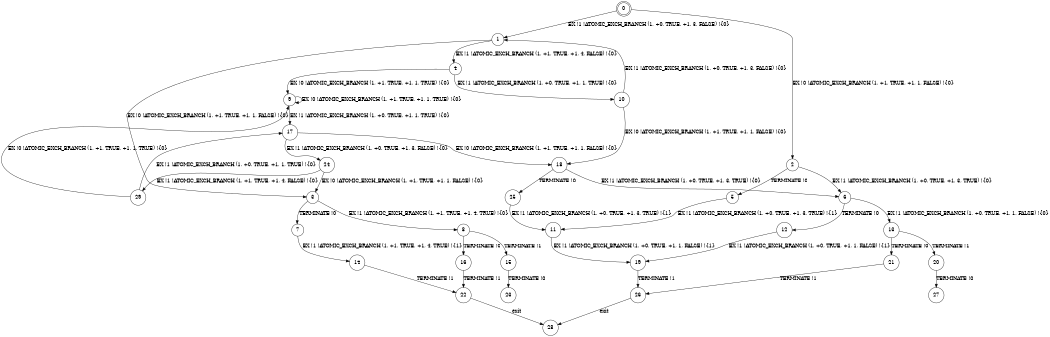 digraph BCG {
size = "7, 10.5";
center = TRUE;
node [shape = circle];
0 [peripheries = 2];
0 -> 1 [label = "EX !1 !ATOMIC_EXCH_BRANCH (1, +0, TRUE, +1, 3, FALSE) !{0}"];
0 -> 2 [label = "EX !0 !ATOMIC_EXCH_BRANCH (1, +1, TRUE, +1, 1, FALSE) !{0}"];
1 -> 3 [label = "EX !0 !ATOMIC_EXCH_BRANCH (1, +1, TRUE, +1, 1, FALSE) !{0}"];
1 -> 4 [label = "EX !1 !ATOMIC_EXCH_BRANCH (1, +1, TRUE, +1, 4, FALSE) !{0}"];
2 -> 5 [label = "TERMINATE !0"];
2 -> 6 [label = "EX !1 !ATOMIC_EXCH_BRANCH (1, +0, TRUE, +1, 3, TRUE) !{0}"];
3 -> 7 [label = "TERMINATE !0"];
3 -> 8 [label = "EX !1 !ATOMIC_EXCH_BRANCH (1, +1, TRUE, +1, 4, TRUE) !{0}"];
4 -> 9 [label = "EX !0 !ATOMIC_EXCH_BRANCH (1, +1, TRUE, +1, 1, TRUE) !{0}"];
4 -> 10 [label = "EX !1 !ATOMIC_EXCH_BRANCH (1, +0, TRUE, +1, 1, TRUE) !{0}"];
5 -> 11 [label = "EX !1 !ATOMIC_EXCH_BRANCH (1, +0, TRUE, +1, 3, TRUE) !{1}"];
6 -> 12 [label = "TERMINATE !0"];
6 -> 13 [label = "EX !1 !ATOMIC_EXCH_BRANCH (1, +0, TRUE, +1, 1, FALSE) !{0}"];
7 -> 14 [label = "EX !1 !ATOMIC_EXCH_BRANCH (1, +1, TRUE, +1, 4, TRUE) !{1}"];
8 -> 15 [label = "TERMINATE !1"];
8 -> 16 [label = "TERMINATE !0"];
9 -> 17 [label = "EX !1 !ATOMIC_EXCH_BRANCH (1, +0, TRUE, +1, 1, TRUE) !{0}"];
9 -> 9 [label = "EX !0 !ATOMIC_EXCH_BRANCH (1, +1, TRUE, +1, 1, TRUE) !{0}"];
10 -> 18 [label = "EX !0 !ATOMIC_EXCH_BRANCH (1, +1, TRUE, +1, 1, FALSE) !{0}"];
10 -> 1 [label = "EX !1 !ATOMIC_EXCH_BRANCH (1, +0, TRUE, +1, 3, FALSE) !{0}"];
11 -> 19 [label = "EX !1 !ATOMIC_EXCH_BRANCH (1, +0, TRUE, +1, 1, FALSE) !{1}"];
12 -> 19 [label = "EX !1 !ATOMIC_EXCH_BRANCH (1, +0, TRUE, +1, 1, FALSE) !{1}"];
13 -> 20 [label = "TERMINATE !1"];
13 -> 21 [label = "TERMINATE !0"];
14 -> 22 [label = "TERMINATE !1"];
15 -> 23 [label = "TERMINATE !0"];
16 -> 22 [label = "TERMINATE !1"];
17 -> 24 [label = "EX !1 !ATOMIC_EXCH_BRANCH (1, +0, TRUE, +1, 3, FALSE) !{0}"];
17 -> 18 [label = "EX !0 !ATOMIC_EXCH_BRANCH (1, +1, TRUE, +1, 1, FALSE) !{0}"];
18 -> 25 [label = "TERMINATE !0"];
18 -> 6 [label = "EX !1 !ATOMIC_EXCH_BRANCH (1, +0, TRUE, +1, 3, TRUE) !{0}"];
19 -> 26 [label = "TERMINATE !1"];
20 -> 27 [label = "TERMINATE !0"];
21 -> 26 [label = "TERMINATE !1"];
22 -> 28 [label = "exit"];
24 -> 29 [label = "EX !1 !ATOMIC_EXCH_BRANCH (1, +1, TRUE, +1, 4, FALSE) !{0}"];
24 -> 3 [label = "EX !0 !ATOMIC_EXCH_BRANCH (1, +1, TRUE, +1, 1, FALSE) !{0}"];
25 -> 11 [label = "EX !1 !ATOMIC_EXCH_BRANCH (1, +0, TRUE, +1, 3, TRUE) !{1}"];
26 -> 28 [label = "exit"];
29 -> 17 [label = "EX !1 !ATOMIC_EXCH_BRANCH (1, +0, TRUE, +1, 1, TRUE) !{0}"];
29 -> 9 [label = "EX !0 !ATOMIC_EXCH_BRANCH (1, +1, TRUE, +1, 1, TRUE) !{0}"];
}
